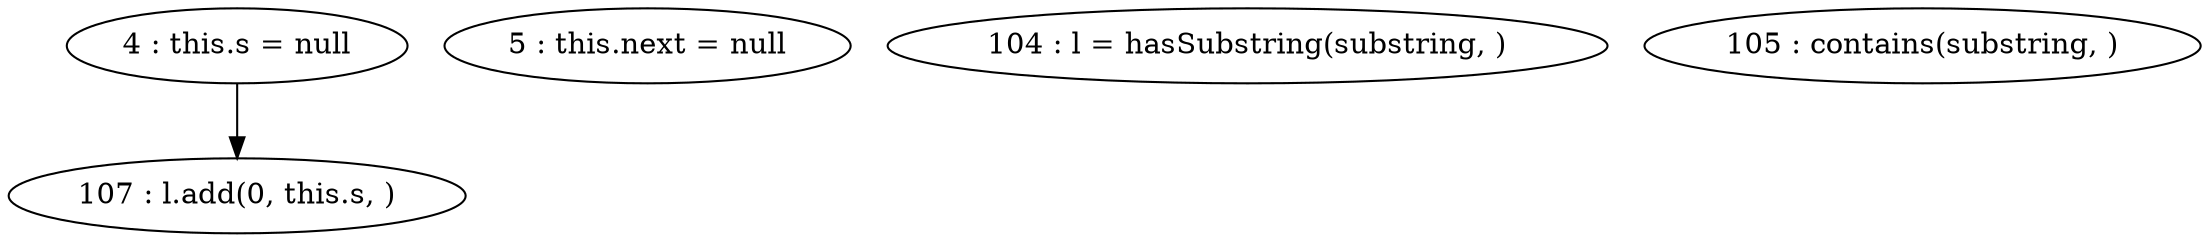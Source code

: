 digraph G {
"4 : this.s = null"
"4 : this.s = null" -> "107 : l.add(0, this.s, )"
"5 : this.next = null"
"104 : l = hasSubstring(substring, )"
"105 : contains(substring, )"
"107 : l.add(0, this.s, )"
}